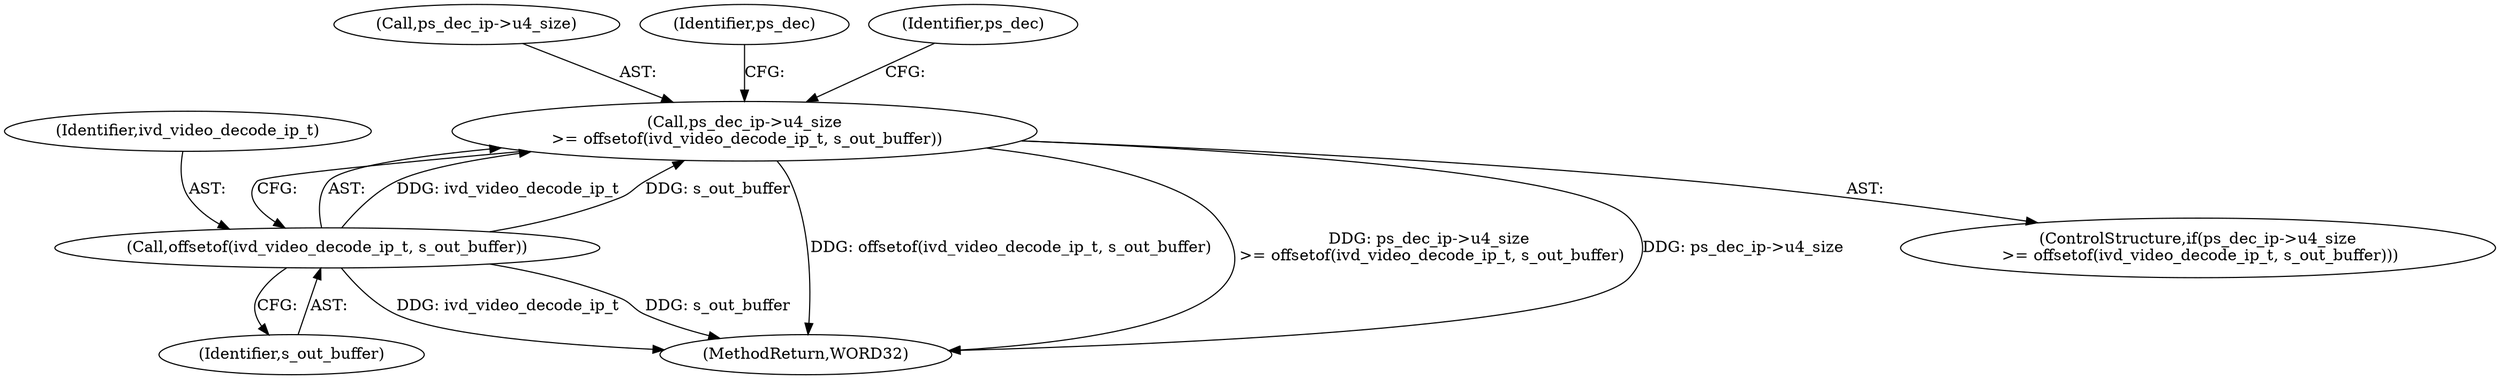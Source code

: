 digraph "0_Android_494561291a503840f385fbcd11d9bc5f4dc502b8@pointer" {
"1000324" [label="(Call,ps_dec_ip->u4_size\n >= offsetof(ivd_video_decode_ip_t, s_out_buffer))"];
"1000328" [label="(Call,offsetof(ivd_video_decode_ip_t, s_out_buffer))"];
"1002185" [label="(MethodReturn,WORD32)"];
"1000330" [label="(Identifier,s_out_buffer)"];
"1000328" [label="(Call,offsetof(ivd_video_decode_ip_t, s_out_buffer))"];
"1000325" [label="(Call,ps_dec_ip->u4_size)"];
"1000333" [label="(Identifier,ps_dec)"];
"1000323" [label="(ControlStructure,if(ps_dec_ip->u4_size\n >= offsetof(ivd_video_decode_ip_t, s_out_buffer)))"];
"1000329" [label="(Identifier,ivd_video_decode_ip_t)"];
"1000324" [label="(Call,ps_dec_ip->u4_size\n >= offsetof(ivd_video_decode_ip_t, s_out_buffer))"];
"1000341" [label="(Identifier,ps_dec)"];
"1000324" -> "1000323"  [label="AST: "];
"1000324" -> "1000328"  [label="CFG: "];
"1000325" -> "1000324"  [label="AST: "];
"1000328" -> "1000324"  [label="AST: "];
"1000333" -> "1000324"  [label="CFG: "];
"1000341" -> "1000324"  [label="CFG: "];
"1000324" -> "1002185"  [label="DDG: offsetof(ivd_video_decode_ip_t, s_out_buffer)"];
"1000324" -> "1002185"  [label="DDG: ps_dec_ip->u4_size\n >= offsetof(ivd_video_decode_ip_t, s_out_buffer)"];
"1000324" -> "1002185"  [label="DDG: ps_dec_ip->u4_size"];
"1000328" -> "1000324"  [label="DDG: ivd_video_decode_ip_t"];
"1000328" -> "1000324"  [label="DDG: s_out_buffer"];
"1000328" -> "1000330"  [label="CFG: "];
"1000329" -> "1000328"  [label="AST: "];
"1000330" -> "1000328"  [label="AST: "];
"1000328" -> "1002185"  [label="DDG: ivd_video_decode_ip_t"];
"1000328" -> "1002185"  [label="DDG: s_out_buffer"];
}
